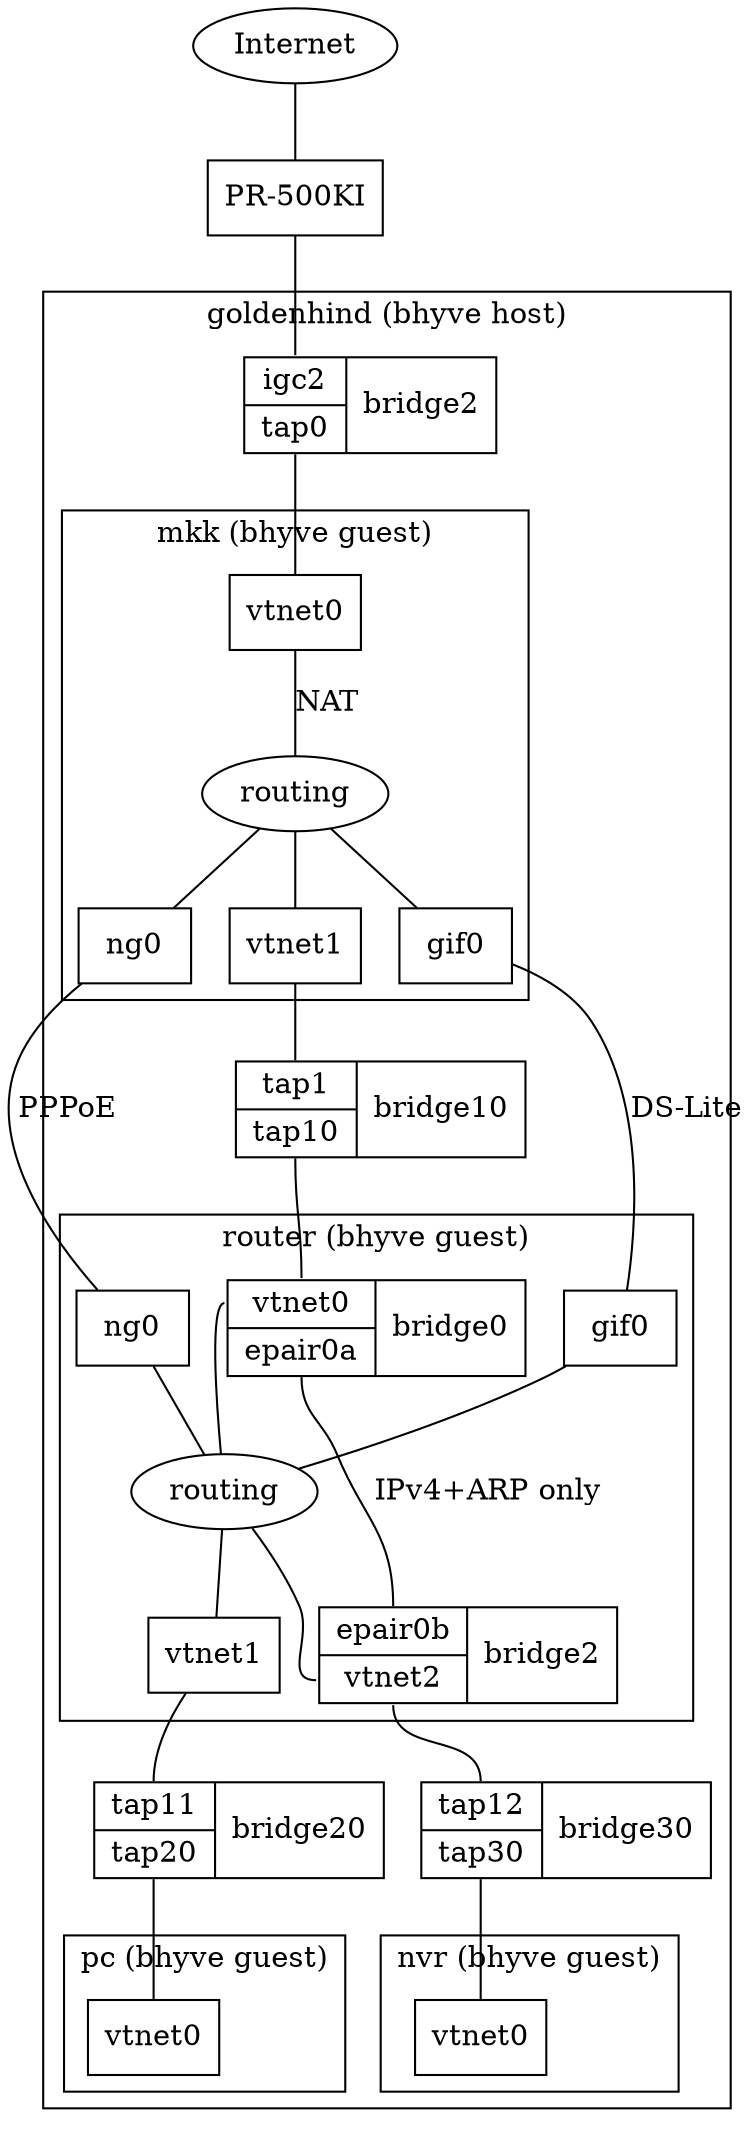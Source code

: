 graph interfaces {
    node [shape="box"]

    internet [shape="oval" label="Internet"]
    hgw [label="PR-500KI"]
    subgraph cluster_goldenhind { label="goldenhind (bhyve host)"
        gh_bridge2 [shape="record" label="{<igc2>igc2|<tap0>tap0}|bridge2"]
        subgraph cluster_mkk { label="mkk (bhyve guest)"
            mkk_vtnet0 [label="vtnet0"]
            mkk_vtnet1 [label="vtnet1"]
            mkk_ng0 [label="ng0"]
            mkk_gif0 [label="gif0"]
            mkk_routing [shape="oval" label="routing"]
        }
        gh_bridge10 [shape="record" label="{<tap1>tap1|<tap10>tap10}|bridge10"]
        subgraph cluster_router { label="router (bhyve guest)"
            rt_vtnet1 [label="vtnet1"]
            rt_ng0 [label="ng0"]
            rt_gif0 [label="gif0"]
            rt_bridge0 [shape="record" label="{<vtnet0>vtnet0|<epair0a>epair0a}|bridge0"]
            rt_bridge2 [shape="record" label="{<epair0b>epair0b|<vtnet2>vtnet2}|bridge2"]
            rt_routing [shape="oval" label="routing"]
        }
        gh_bridge20 [shape="record" label="{<tap11>tap11|<tap20>tap20}|bridge20"]
        subgraph cluster_pc { label="pc (bhyve guest)"
            pc_vtnet0 [label="vtnet0"]
        }
        gh_bridge30 [shape="record" label="{<tap12>tap12|<tap30>tap30}|bridge30"]
        subgraph cluster_nvr { label="nvr (bhyve guest)"
            nvr_vtnet0 [label="vtnet0"]
        }
    }

    internet -- hgw
    hgw -- gh_bridge2:igc2
    gh_bridge2:tap0 -- mkk_vtnet0

    mkk_vtnet0 -- mkk_routing [label="NAT"]
    mkk_routing -- mkk_vtnet1
    mkk_routing -- mkk_ng0
    mkk_routing -- mkk_gif0

    mkk_vtnet1 -- gh_bridge10:tap1
    gh_bridge10:tap10 -- rt_bridge0:vtnet0
    mkk_ng0 -- rt_ng0 [label="PPPoE"]
    mkk_gif0 -- rt_gif0 [label="DS-Lite"]

    rt_bridge0:vtnet0 -- rt_routing
    rt_ng0 -- rt_routing
    rt_gif0 -- rt_routing
    rt_routing -- rt_vtnet1
    rt_routing -- rt_bridge2:vtnet2

    rt_vtnet1 -- gh_bridge20:tap11

    gh_bridge20:tap20 -- pc_vtnet0
    rt_bridge0:epair0a -- rt_bridge2:epair0b [label="IPv4+ARP only"]
    rt_bridge2:vtnet2 -- gh_bridge30:tap12
    gh_bridge30:tap30 -- nvr_vtnet0

}
